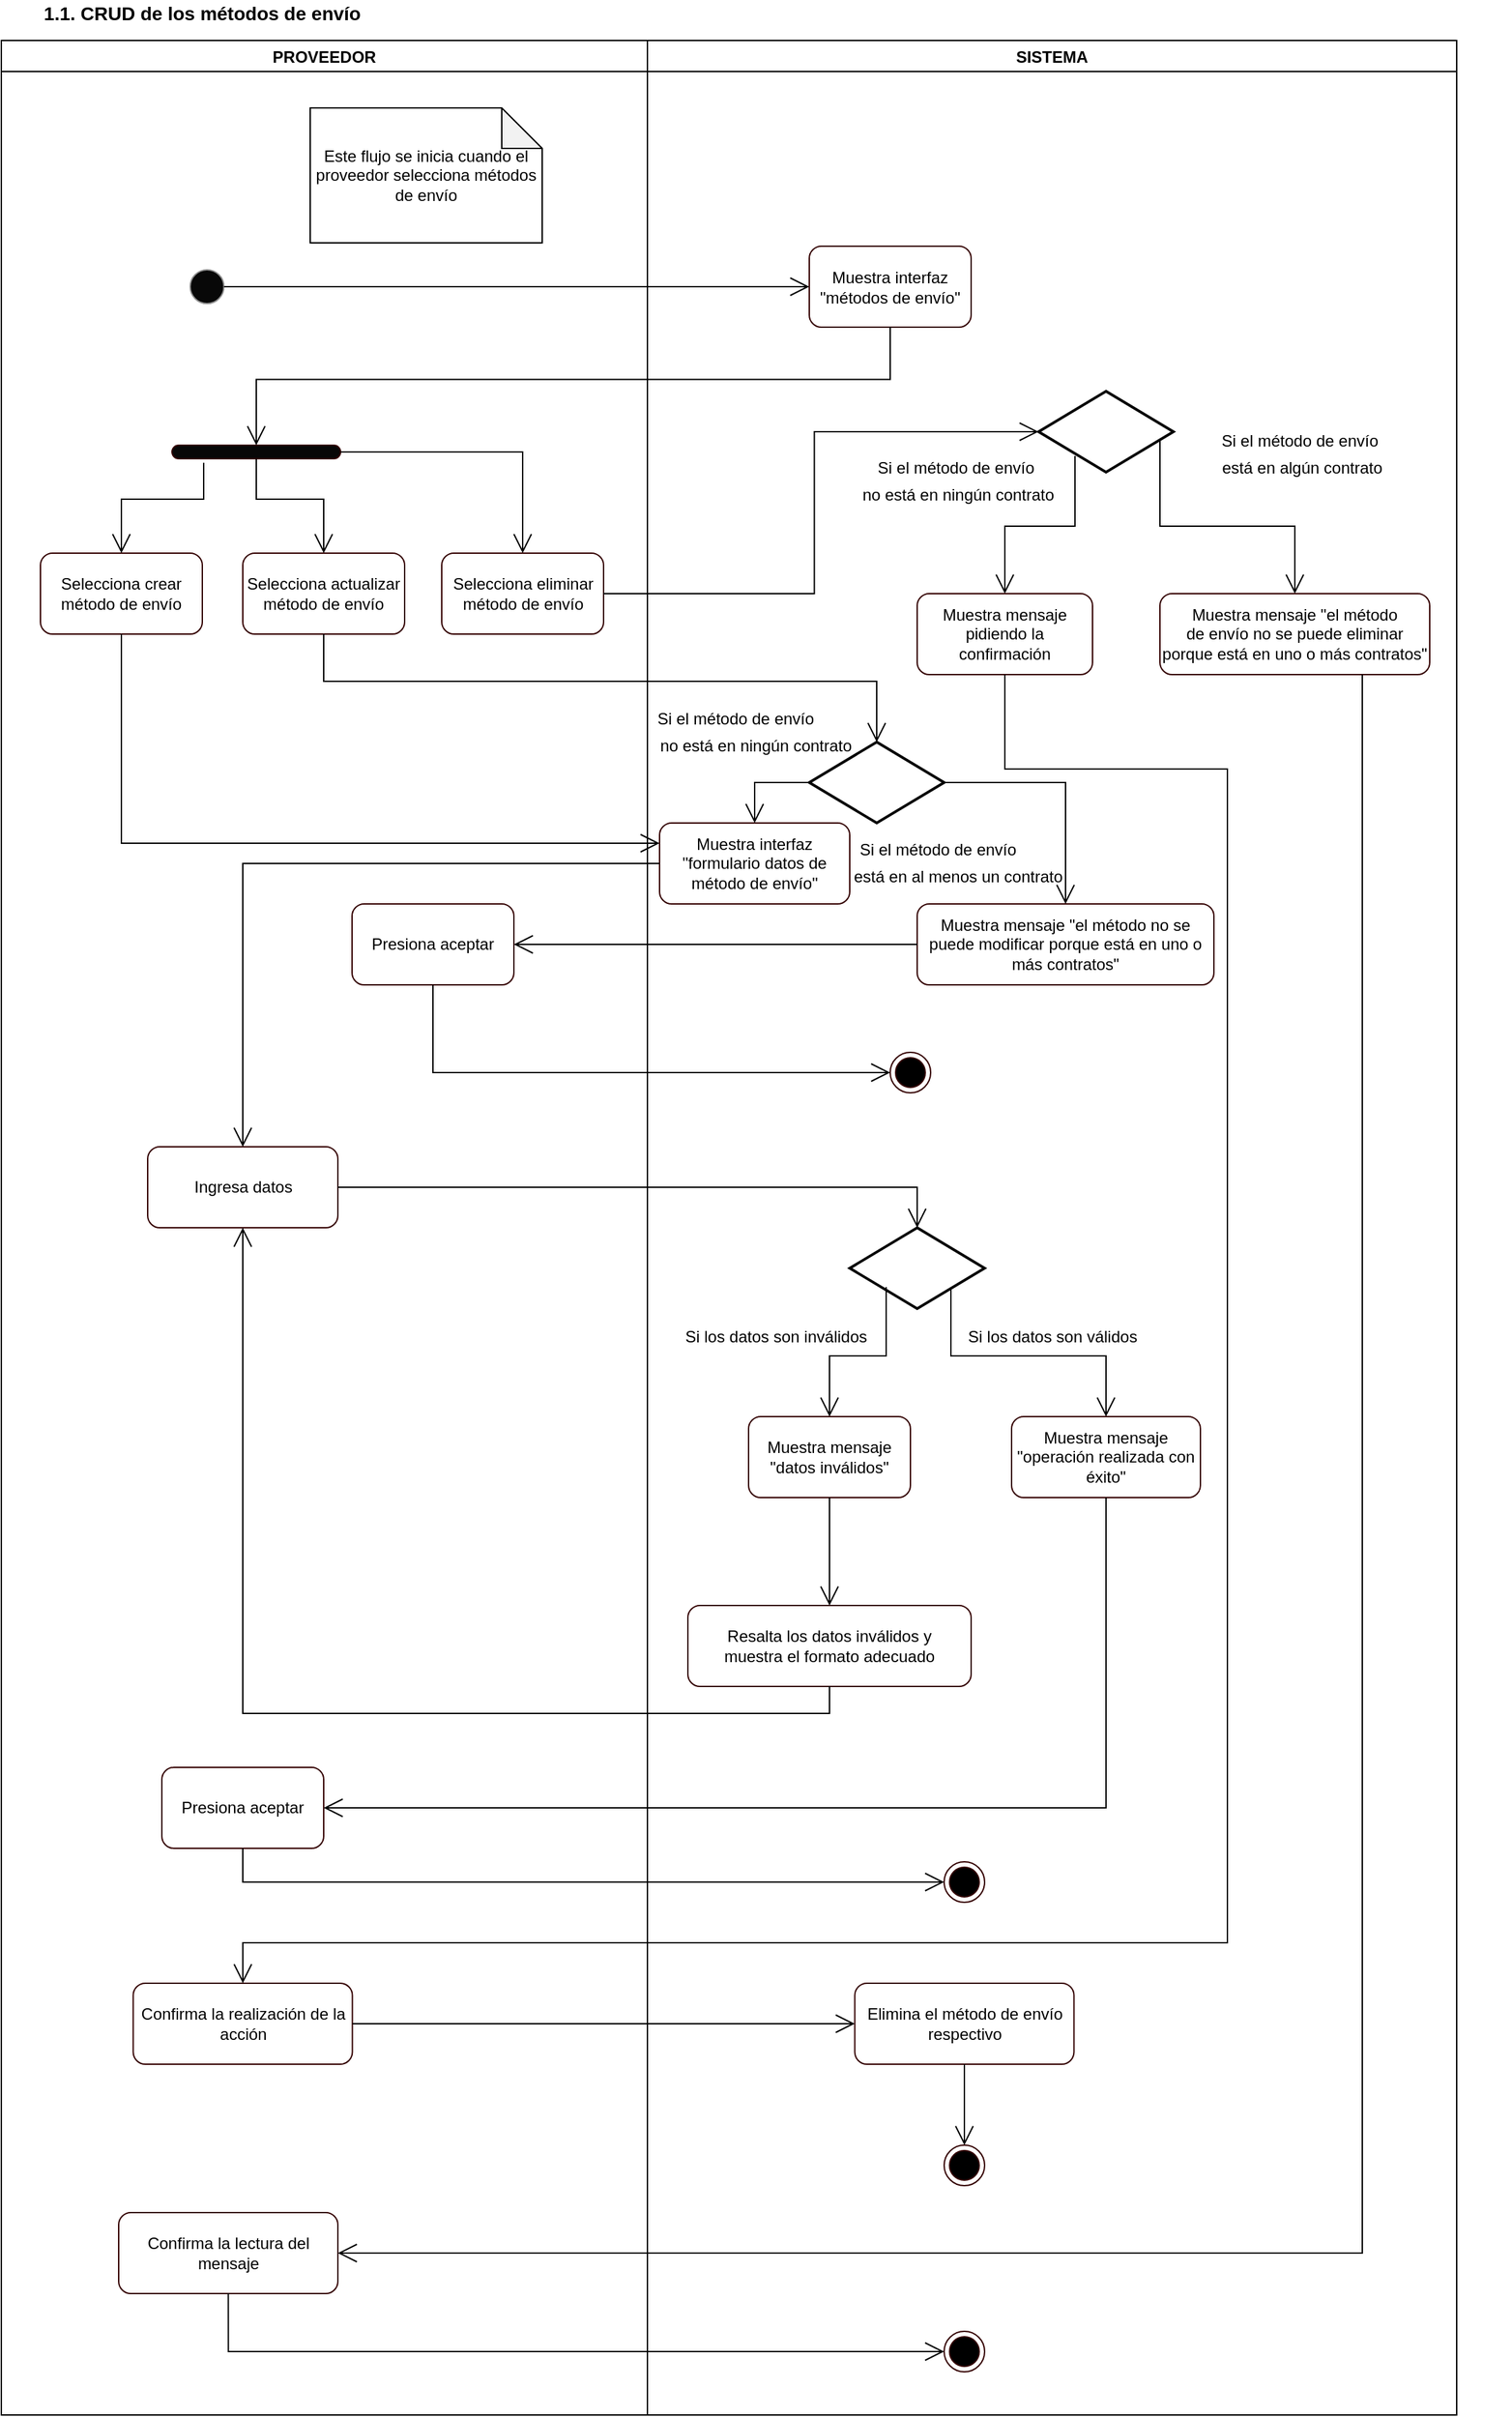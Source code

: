 <mxfile version="13.2.4" type="device"><diagram id="MT0bESdI1JiEAsve0kCm" name="Page-1"><mxGraphModel dx="2566" dy="11981" grid="1" gridSize="10" guides="1" tooltips="1" connect="1" arrows="1" fold="1" page="1" pageScale="1" pageWidth="827" pageHeight="1169" math="0" shadow="0"><root><mxCell id="0"/><mxCell id="1" parent="0"/><mxCell id="WYLuXknDr8wbcJytO-Wc-1" value="PROVEEDOR" style="swimlane;gradientColor=none;" parent="1" vertex="1"><mxGeometry x="41" y="-10480" width="479" height="1760" as="geometry"/></mxCell><mxCell id="WYLuXknDr8wbcJytO-Wc-3" value="" style="ellipse;whiteSpace=wrap;html=1;aspect=fixed;strokeColor=#919191;fillColor=#080808;gradientColor=none;" parent="WYLuXknDr8wbcJytO-Wc-1" vertex="1"><mxGeometry x="140" y="170" width="25" height="25" as="geometry"/></mxCell><mxCell id="WYLuXknDr8wbcJytO-Wc-22" value="Este flujo se inicia cuando el proveedor selecciona métodos de envío" style="shape=note;whiteSpace=wrap;html=1;backgroundOutline=1;darkOpacity=0.05;" parent="WYLuXknDr8wbcJytO-Wc-1" vertex="1"><mxGeometry x="229" y="50" width="172" height="100" as="geometry"/></mxCell><mxCell id="WYLuXknDr8wbcJytO-Wc-38" value="" style="group" parent="WYLuXknDr8wbcJytO-Wc-1" vertex="1" connectable="0"><mxGeometry x="29" y="300" width="417.5" height="270" as="geometry"/></mxCell><mxCell id="WYLuXknDr8wbcJytO-Wc-30" value="" style="group" parent="WYLuXknDr8wbcJytO-Wc-38" vertex="1" connectable="0"><mxGeometry width="417.5" height="140" as="geometry"/></mxCell><mxCell id="WYLuXknDr8wbcJytO-Wc-31" value="" style="rounded=1;whiteSpace=wrap;html=1;strokeColor=#330000;fillColor=#080808;gradientColor=none;arcSize=50;" parent="WYLuXknDr8wbcJytO-Wc-30" vertex="1"><mxGeometry x="97.5" width="125" height="10" as="geometry"/></mxCell><mxCell id="WYLuXknDr8wbcJytO-Wc-32" style="edgeStyle=orthogonalEdgeStyle;rounded=0;orthogonalLoop=1;jettySize=auto;html=1;exitX=0.5;exitY=0;exitDx=0;exitDy=0;entryX=0.188;entryY=1.3;entryDx=0;entryDy=0;entryPerimeter=0;startArrow=open;startFill=0;startSize=12;endArrow=none;endFill=0;endSize=12;targetPerimeterSpacing=0;" parent="WYLuXknDr8wbcJytO-Wc-30" source="WYLuXknDr8wbcJytO-Wc-33" target="WYLuXknDr8wbcJytO-Wc-31" edge="1"><mxGeometry relative="1" as="geometry"/></mxCell><mxCell id="WYLuXknDr8wbcJytO-Wc-33" value="Selecciona crear método de envío" style="rounded=1;whiteSpace=wrap;html=1;strokeColor=#330000;fillColor=#FFFFFF;gradientColor=none;" parent="WYLuXknDr8wbcJytO-Wc-30" vertex="1"><mxGeometry y="80" width="120" height="60" as="geometry"/></mxCell><mxCell id="WYLuXknDr8wbcJytO-Wc-34" style="edgeStyle=orthogonalEdgeStyle;rounded=0;orthogonalLoop=1;jettySize=auto;html=1;exitX=0.5;exitY=0;exitDx=0;exitDy=0;entryX=0.5;entryY=1;entryDx=0;entryDy=0;startArrow=open;startFill=0;startSize=12;endArrow=none;endFill=0;endSize=12;targetPerimeterSpacing=0;" parent="WYLuXknDr8wbcJytO-Wc-30" source="WYLuXknDr8wbcJytO-Wc-35" target="WYLuXknDr8wbcJytO-Wc-31" edge="1"><mxGeometry relative="1" as="geometry"/></mxCell><mxCell id="WYLuXknDr8wbcJytO-Wc-35" value="Selecciona actualizar método de envío" style="rounded=1;whiteSpace=wrap;html=1;strokeColor=#330000;fillColor=#FFFFFF;gradientColor=none;" parent="WYLuXknDr8wbcJytO-Wc-30" vertex="1"><mxGeometry x="150" y="80" width="120" height="60" as="geometry"/></mxCell><mxCell id="WYLuXknDr8wbcJytO-Wc-36" style="edgeStyle=orthogonalEdgeStyle;rounded=0;orthogonalLoop=1;jettySize=auto;html=1;exitX=0.5;exitY=0;exitDx=0;exitDy=0;entryX=1;entryY=0.5;entryDx=0;entryDy=0;startArrow=open;startFill=0;startSize=12;endArrow=none;endFill=0;endSize=12;targetPerimeterSpacing=0;" parent="WYLuXknDr8wbcJytO-Wc-30" source="WYLuXknDr8wbcJytO-Wc-37" target="WYLuXknDr8wbcJytO-Wc-31" edge="1"><mxGeometry relative="1" as="geometry"/></mxCell><mxCell id="WYLuXknDr8wbcJytO-Wc-37" value="Selecciona eliminar método de envío" style="rounded=1;whiteSpace=wrap;html=1;strokeColor=#330000;fillColor=#FFFFFF;gradientColor=none;" parent="WYLuXknDr8wbcJytO-Wc-30" vertex="1"><mxGeometry x="297.5" y="80" width="120" height="60" as="geometry"/></mxCell><mxCell id="WYLuXknDr8wbcJytO-Wc-51" value="Ingresa datos" style="rounded=1;whiteSpace=wrap;html=1;strokeColor=#330000;fillColor=#FFFFFF;gradientColor=none;" parent="WYLuXknDr8wbcJytO-Wc-1" vertex="1"><mxGeometry x="108.5" y="820" width="141" height="60" as="geometry"/></mxCell><mxCell id="WYLuXknDr8wbcJytO-Wc-83" value="Confirma la realización de la acción" style="rounded=1;whiteSpace=wrap;html=1;strokeColor=#330000;fillColor=#FFFFFF;gradientColor=none;" parent="WYLuXknDr8wbcJytO-Wc-1" vertex="1"><mxGeometry x="97.75" y="1440" width="162.5" height="60" as="geometry"/></mxCell><mxCell id="WYLuXknDr8wbcJytO-Wc-90" value="Confirma la lectura del mensaje" style="rounded=1;whiteSpace=wrap;html=1;strokeColor=#330000;fillColor=#FFFFFF;gradientColor=none;" parent="WYLuXknDr8wbcJytO-Wc-1" vertex="1"><mxGeometry x="87" y="1610" width="162.5" height="60" as="geometry"/></mxCell><mxCell id="WYLuXknDr8wbcJytO-Wc-95" value="Presiona aceptar" style="rounded=1;whiteSpace=wrap;html=1;strokeColor=#330000;fillColor=#FFFFFF;gradientColor=none;" parent="WYLuXknDr8wbcJytO-Wc-1" vertex="1"><mxGeometry x="119" y="1280" width="120" height="60" as="geometry"/></mxCell><mxCell id="WYLuXknDr8wbcJytO-Wc-129" value="Presiona aceptar" style="rounded=1;whiteSpace=wrap;html=1;strokeColor=#330000;fillColor=#FFFFFF;gradientColor=none;" parent="WYLuXknDr8wbcJytO-Wc-1" vertex="1"><mxGeometry x="260" y="640" width="120" height="60" as="geometry"/></mxCell><mxCell id="WYLuXknDr8wbcJytO-Wc-13" value="SISTEMA" style="swimlane;gradientColor=none;" parent="1" vertex="1"><mxGeometry x="520" y="-10480" width="600" height="1760" as="geometry"/></mxCell><mxCell id="WYLuXknDr8wbcJytO-Wc-23" value="Muestra interfaz &quot;métodos de envío&quot;" style="rounded=1;whiteSpace=wrap;html=1;strokeColor=#330000;fillColor=#FFFFFF;gradientColor=none;" parent="WYLuXknDr8wbcJytO-Wc-13" vertex="1"><mxGeometry x="120" y="152.5" width="120" height="60" as="geometry"/></mxCell><mxCell id="WYLuXknDr8wbcJytO-Wc-63" value="" style="group" parent="WYLuXknDr8wbcJytO-Wc-13" vertex="1" connectable="0"><mxGeometry x="20" y="880" width="470" height="340" as="geometry"/></mxCell><mxCell id="WYLuXknDr8wbcJytO-Wc-54" value="" style="strokeWidth=2;html=1;shape=mxgraph.flowchart.decision;whiteSpace=wrap;fillColor=#FFFFFF;gradientColor=none;" parent="WYLuXknDr8wbcJytO-Wc-63" vertex="1"><mxGeometry x="130" width="100" height="60" as="geometry"/></mxCell><mxCell id="WYLuXknDr8wbcJytO-Wc-55" style="edgeStyle=orthogonalEdgeStyle;rounded=0;orthogonalLoop=1;jettySize=auto;html=1;exitX=0.5;exitY=0;exitDx=0;exitDy=0;entryX=0.27;entryY=0.733;entryDx=0;entryDy=0;entryPerimeter=0;startArrow=open;startFill=0;startSize=12;endArrow=none;endFill=0;endSize=12;targetPerimeterSpacing=0;" parent="WYLuXknDr8wbcJytO-Wc-63" source="WYLuXknDr8wbcJytO-Wc-56" target="WYLuXknDr8wbcJytO-Wc-54" edge="1"><mxGeometry relative="1" as="geometry"/></mxCell><mxCell id="WYLuXknDr8wbcJytO-Wc-56" value="Muestra mensaje &quot;datos inválidos&quot;" style="rounded=1;whiteSpace=wrap;html=1;strokeColor=#330000;fillColor=#FFFFFF;gradientColor=none;" parent="WYLuXknDr8wbcJytO-Wc-63" vertex="1"><mxGeometry x="55" y="140" width="120" height="60" as="geometry"/></mxCell><mxCell id="WYLuXknDr8wbcJytO-Wc-57" style="edgeStyle=orthogonalEdgeStyle;rounded=0;orthogonalLoop=1;jettySize=auto;html=1;exitX=0.5;exitY=0;exitDx=0;exitDy=0;entryX=0.75;entryY=0.75;entryDx=0;entryDy=0;entryPerimeter=0;startArrow=open;startFill=0;startSize=12;endArrow=none;endFill=0;endSize=12;targetPerimeterSpacing=0;" parent="WYLuXknDr8wbcJytO-Wc-63" source="WYLuXknDr8wbcJytO-Wc-58" target="WYLuXknDr8wbcJytO-Wc-54" edge="1"><mxGeometry relative="1" as="geometry"/></mxCell><mxCell id="WYLuXknDr8wbcJytO-Wc-58" value="Muestra mensaje &quot;operación realizada con éxito&quot;" style="rounded=1;whiteSpace=wrap;html=1;strokeColor=#330000;fillColor=#FFFFFF;gradientColor=none;" parent="WYLuXknDr8wbcJytO-Wc-63" vertex="1"><mxGeometry x="250" y="140" width="140" height="60" as="geometry"/></mxCell><mxCell id="WYLuXknDr8wbcJytO-Wc-59" value="Si los datos son válidos" style="text;html=1;align=center;verticalAlign=middle;resizable=0;points=[];autosize=1;" parent="WYLuXknDr8wbcJytO-Wc-63" vertex="1"><mxGeometry x="210" y="71" width="140" height="20" as="geometry"/></mxCell><mxCell id="WYLuXknDr8wbcJytO-Wc-60" value="Si los datos son inválidos" style="text;html=1;align=center;verticalAlign=middle;resizable=0;points=[];autosize=1;" parent="WYLuXknDr8wbcJytO-Wc-63" vertex="1"><mxGeometry y="71" width="150" height="20" as="geometry"/></mxCell><mxCell id="WYLuXknDr8wbcJytO-Wc-61" style="edgeStyle=orthogonalEdgeStyle;rounded=0;orthogonalLoop=1;jettySize=auto;html=1;exitX=0.5;exitY=0;exitDx=0;exitDy=0;entryX=0.5;entryY=1;entryDx=0;entryDy=0;startArrow=open;startFill=0;startSize=12;endArrow=none;endFill=0;endSize=12;targetPerimeterSpacing=0;" parent="WYLuXknDr8wbcJytO-Wc-63" source="WYLuXknDr8wbcJytO-Wc-62" target="WYLuXknDr8wbcJytO-Wc-56" edge="1"><mxGeometry relative="1" as="geometry"/></mxCell><mxCell id="WYLuXknDr8wbcJytO-Wc-62" value="Resalta los datos inválidos y&lt;br/&gt;muestra el formato adecuado" style="rounded=1;whiteSpace=wrap;html=1;strokeColor=#330000;fillColor=#FFFFFF;gradientColor=none;" parent="WYLuXknDr8wbcJytO-Wc-63" vertex="1"><mxGeometry x="10" y="280" width="210" height="60" as="geometry"/></mxCell><mxCell id="WYLuXknDr8wbcJytO-Wc-81" value="" style="group" parent="WYLuXknDr8wbcJytO-Wc-13" vertex="1" connectable="0"><mxGeometry x="110" y="260" width="530" height="210" as="geometry"/></mxCell><mxCell id="WYLuXknDr8wbcJytO-Wc-75" value="" style="strokeWidth=2;html=1;shape=mxgraph.flowchart.decision;whiteSpace=wrap;fillColor=#FFFFFF;gradientColor=none;" parent="WYLuXknDr8wbcJytO-Wc-81" vertex="1"><mxGeometry x="180" width="100" height="60" as="geometry"/></mxCell><mxCell id="WYLuXknDr8wbcJytO-Wc-76" style="edgeStyle=orthogonalEdgeStyle;rounded=0;orthogonalLoop=1;jettySize=auto;html=1;exitX=0.5;exitY=0;exitDx=0;exitDy=0;entryX=0.27;entryY=0.8;entryDx=0;entryDy=0;entryPerimeter=0;startArrow=open;startFill=0;startSize=12;endArrow=none;endFill=0;endSize=12;targetPerimeterSpacing=0;" parent="WYLuXknDr8wbcJytO-Wc-81" source="WYLuXknDr8wbcJytO-Wc-77" target="WYLuXknDr8wbcJytO-Wc-75" edge="1"><mxGeometry relative="1" as="geometry"/></mxCell><mxCell id="WYLuXknDr8wbcJytO-Wc-77" value="Muestra mensaje pidiendo la&lt;br/&gt;confirmación" style="rounded=1;whiteSpace=wrap;html=1;strokeColor=#330000;fillColor=#FFFFFF;gradientColor=none;" parent="WYLuXknDr8wbcJytO-Wc-81" vertex="1"><mxGeometry x="90" y="150" width="130" height="60" as="geometry"/></mxCell><mxCell id="WYLuXknDr8wbcJytO-Wc-78" style="edgeStyle=orthogonalEdgeStyle;rounded=0;orthogonalLoop=1;jettySize=auto;html=1;exitX=0.5;exitY=0;exitDx=0;exitDy=0;startArrow=open;startFill=0;startSize=12;endArrow=none;endFill=0;endSize=12;targetPerimeterSpacing=0;entryX=0.9;entryY=0.583;entryDx=0;entryDy=0;entryPerimeter=0;" parent="WYLuXknDr8wbcJytO-Wc-81" source="WYLuXknDr8wbcJytO-Wc-79" target="WYLuXknDr8wbcJytO-Wc-75" edge="1"><mxGeometry relative="1" as="geometry"><mxPoint x="-720" y="5110" as="targetPoint"/></mxGeometry></mxCell><mxCell id="WYLuXknDr8wbcJytO-Wc-79" value="Muestra mensaje &quot;el método&lt;br&gt;de envío no se puede eliminar&lt;br&gt;porque está en uno o más contratos&quot;" style="rounded=1;whiteSpace=wrap;html=1;strokeColor=#330000;fillColor=#FFFFFF;gradientColor=none;" parent="WYLuXknDr8wbcJytO-Wc-81" vertex="1"><mxGeometry x="270" y="150" width="200" height="60" as="geometry"/></mxCell><mxCell id="WYLuXknDr8wbcJytO-Wc-80" value="Si el método de envío&amp;nbsp;" style="text;html=1;align=center;verticalAlign=middle;resizable=0;points=[];autosize=1;" parent="WYLuXknDr8wbcJytO-Wc-81" vertex="1"><mxGeometry x="310" y="27" width="130" height="20" as="geometry"/></mxCell><mxCell id="WYLuXknDr8wbcJytO-Wc-102" value="Si el método de envío&amp;nbsp;" style="text;align=center;verticalAlign=middle;resizable=0;points=[];autosize=1;html=1;" parent="WYLuXknDr8wbcJytO-Wc-81" vertex="1"><mxGeometry x="55" y="47" width="130" height="20" as="geometry"/></mxCell><mxCell id="WYLuXknDr8wbcJytO-Wc-105" value="no está en ningún contrato" style="text;html=1;align=center;verticalAlign=middle;resizable=0;points=[];autosize=1;" parent="WYLuXknDr8wbcJytO-Wc-81" vertex="1"><mxGeometry x="40" y="67" width="160" height="20" as="geometry"/></mxCell><mxCell id="WYLuXknDr8wbcJytO-Wc-127" value="está en algún contrato" style="text;html=1;align=center;verticalAlign=middle;resizable=0;points=[];autosize=1;" parent="WYLuXknDr8wbcJytO-Wc-81" vertex="1"><mxGeometry x="310" y="47" width="130" height="20" as="geometry"/></mxCell><mxCell id="WYLuXknDr8wbcJytO-Wc-85" value="" style="group" parent="WYLuXknDr8wbcJytO-Wc-13" vertex="1" connectable="0"><mxGeometry x="153.75" y="1440" width="162.5" height="150" as="geometry"/></mxCell><mxCell id="WYLuXknDr8wbcJytO-Wc-86" value="Elimina el método de envío&lt;br/&gt;respectivo&lt;br/&gt;" style="rounded=1;whiteSpace=wrap;html=1;strokeColor=#330000;fillColor=#FFFFFF;gradientColor=none;" parent="WYLuXknDr8wbcJytO-Wc-85" vertex="1"><mxGeometry width="162.5" height="60" as="geometry"/></mxCell><mxCell id="WYLuXknDr8wbcJytO-Wc-87" style="edgeStyle=orthogonalEdgeStyle;rounded=0;orthogonalLoop=1;jettySize=auto;html=1;exitX=0.5;exitY=0;exitDx=0;exitDy=0;entryX=0.5;entryY=1;entryDx=0;entryDy=0;startArrow=open;startFill=0;startSize=12;endArrow=none;endFill=0;endSize=12;targetPerimeterSpacing=0;" parent="WYLuXknDr8wbcJytO-Wc-85" source="WYLuXknDr8wbcJytO-Wc-88" target="WYLuXknDr8wbcJytO-Wc-86" edge="1"><mxGeometry relative="1" as="geometry"/></mxCell><mxCell id="WYLuXknDr8wbcJytO-Wc-88" value="" style="ellipse;html=1;shape=endState;fillColor=#000000;strokeColor=#330000;" parent="WYLuXknDr8wbcJytO-Wc-85" vertex="1"><mxGeometry x="66.25" y="120" width="30" height="30" as="geometry"/></mxCell><mxCell id="WYLuXknDr8wbcJytO-Wc-93" value="" style="ellipse;html=1;shape=endState;fillColor=#000000;strokeColor=#330000;" parent="WYLuXknDr8wbcJytO-Wc-13" vertex="1"><mxGeometry x="220" y="1698" width="30" height="30" as="geometry"/></mxCell><mxCell id="WYLuXknDr8wbcJytO-Wc-97" value="" style="ellipse;html=1;shape=endState;fillColor=#000000;strokeColor=#330000;" parent="WYLuXknDr8wbcJytO-Wc-13" vertex="1"><mxGeometry x="220" y="1350" width="30" height="30" as="geometry"/></mxCell><mxCell id="WYLuXknDr8wbcJytO-Wc-130" style="edgeStyle=orthogonalEdgeStyle;rounded=0;orthogonalLoop=1;jettySize=auto;html=1;exitX=1;exitY=0.5;exitDx=0;exitDy=0;exitPerimeter=0;endArrow=open;endFill=0;endSize=12;" parent="WYLuXknDr8wbcJytO-Wc-13" source="WYLuXknDr8wbcJytO-Wc-116" target="WYLuXknDr8wbcJytO-Wc-124" edge="1"><mxGeometry relative="1" as="geometry"/></mxCell><mxCell id="WYLuXknDr8wbcJytO-Wc-116" value="" style="strokeWidth=2;html=1;shape=mxgraph.flowchart.decision;whiteSpace=wrap;fillColor=#FFFFFF;gradientColor=none;" parent="WYLuXknDr8wbcJytO-Wc-13" vertex="1"><mxGeometry x="120" y="520" width="100" height="60" as="geometry"/></mxCell><mxCell id="WYLuXknDr8wbcJytO-Wc-124" value="Muestra mensaje &quot;el método no se puede modificar porque está en uno o más contratos&quot;" style="rounded=1;whiteSpace=wrap;html=1;strokeColor=#330000;fillColor=#FFFFFF;gradientColor=none;" parent="WYLuXknDr8wbcJytO-Wc-13" vertex="1"><mxGeometry x="200" y="640" width="220" height="60" as="geometry"/></mxCell><mxCell id="WYLuXknDr8wbcJytO-Wc-132" value="" style="group" parent="WYLuXknDr8wbcJytO-Wc-13" vertex="1" connectable="0"><mxGeometry x="150" y="590" width="165" height="40" as="geometry"/></mxCell><mxCell id="WYLuXknDr8wbcJytO-Wc-133" value="Si el método de envío" style="text;html=1;align=center;verticalAlign=middle;resizable=0;points=[];autosize=1;" parent="WYLuXknDr8wbcJytO-Wc-132" vertex="1"><mxGeometry width="130" height="20" as="geometry"/></mxCell><mxCell id="WYLuXknDr8wbcJytO-Wc-134" value="está en al menos un contrato" style="text;html=1;align=center;verticalAlign=middle;resizable=0;points=[];autosize=1;" parent="WYLuXknDr8wbcJytO-Wc-132" vertex="1"><mxGeometry x="-5" y="20" width="170" height="20" as="geometry"/></mxCell><mxCell id="WYLuXknDr8wbcJytO-Wc-135" value="" style="ellipse;html=1;shape=endState;fillColor=#000000;strokeColor=#330000;" parent="WYLuXknDr8wbcJytO-Wc-13" vertex="1"><mxGeometry x="180" y="750" width="30" height="30" as="geometry"/></mxCell><mxCell id="WYLuXknDr8wbcJytO-Wc-138" value="Muestra interfaz &quot;formulario datos de método de envío&quot;" style="rounded=1;whiteSpace=wrap;html=1;strokeColor=#330000;fillColor=#FFFFFF;gradientColor=none;" parent="WYLuXknDr8wbcJytO-Wc-13" vertex="1"><mxGeometry x="9" y="580" width="141" height="60" as="geometry"/></mxCell><mxCell id="WYLuXknDr8wbcJytO-Wc-122" style="edgeStyle=orthogonalEdgeStyle;rounded=0;orthogonalLoop=1;jettySize=auto;html=1;exitX=0;exitY=0.5;exitDx=0;exitDy=0;exitPerimeter=0;endArrow=open;endFill=0;endSize=12;" parent="WYLuXknDr8wbcJytO-Wc-13" source="WYLuXknDr8wbcJytO-Wc-116" target="WYLuXknDr8wbcJytO-Wc-138" edge="1"><mxGeometry relative="1" as="geometry"/></mxCell><mxCell id="WYLuXknDr8wbcJytO-Wc-123" value="" style="group" parent="WYLuXknDr8wbcJytO-Wc-13" vertex="1" connectable="0"><mxGeometry x="-0.5" y="493" width="160" height="40" as="geometry"/></mxCell><mxCell id="WYLuXknDr8wbcJytO-Wc-120" value="Si el método de envío" style="text;html=1;align=center;verticalAlign=middle;resizable=0;points=[];autosize=1;" parent="WYLuXknDr8wbcJytO-Wc-123" vertex="1"><mxGeometry width="130" height="20" as="geometry"/></mxCell><mxCell id="WYLuXknDr8wbcJytO-Wc-121" value="no está en ningún contrato" style="text;html=1;align=center;verticalAlign=middle;resizable=0;points=[];autosize=1;" parent="WYLuXknDr8wbcJytO-Wc-123" vertex="1"><mxGeometry y="20" width="160" height="20" as="geometry"/></mxCell><mxCell id="WYLuXknDr8wbcJytO-Wc-26" style="edgeStyle=orthogonalEdgeStyle;rounded=0;orthogonalLoop=1;jettySize=auto;html=1;exitX=1;exitY=0.5;exitDx=0;exitDy=0;entryX=0;entryY=0.5;entryDx=0;entryDy=0;endSize=12;endArrow=open;endFill=0;" parent="1" source="WYLuXknDr8wbcJytO-Wc-3" target="WYLuXknDr8wbcJytO-Wc-23" edge="1"><mxGeometry relative="1" as="geometry"/></mxCell><mxCell id="WYLuXknDr8wbcJytO-Wc-39" style="edgeStyle=orthogonalEdgeStyle;rounded=0;orthogonalLoop=1;jettySize=auto;html=1;exitX=0.5;exitY=1;exitDx=0;exitDy=0;entryX=0.5;entryY=0;entryDx=0;entryDy=0;endArrow=open;endFill=0;endSize=12;" parent="1" source="WYLuXknDr8wbcJytO-Wc-23" target="WYLuXknDr8wbcJytO-Wc-31" edge="1"><mxGeometry relative="1" as="geometry"/></mxCell><mxCell id="WYLuXknDr8wbcJytO-Wc-67" style="edgeStyle=orthogonalEdgeStyle;rounded=0;orthogonalLoop=1;jettySize=auto;html=1;exitX=1;exitY=0.5;exitDx=0;exitDy=0;endArrow=open;endFill=0;endSize=12;entryX=0.5;entryY=0;entryDx=0;entryDy=0;entryPerimeter=0;" parent="1" source="WYLuXknDr8wbcJytO-Wc-51" target="WYLuXknDr8wbcJytO-Wc-54" edge="1"><mxGeometry relative="1" as="geometry"><mxPoint x="690" y="-9819" as="targetPoint"/></mxGeometry></mxCell><mxCell id="WYLuXknDr8wbcJytO-Wc-71" style="edgeStyle=orthogonalEdgeStyle;rounded=0;orthogonalLoop=1;jettySize=auto;html=1;exitX=0.5;exitY=1;exitDx=0;exitDy=0;entryX=0.5;entryY=1;entryDx=0;entryDy=0;endArrow=open;endFill=0;endSize=12;" parent="1" source="WYLuXknDr8wbcJytO-Wc-62" target="WYLuXknDr8wbcJytO-Wc-51" edge="1"><mxGeometry relative="1" as="geometry"><mxPoint x="290.5" y="-9460" as="targetPoint"/></mxGeometry></mxCell><mxCell id="WYLuXknDr8wbcJytO-Wc-82" style="edgeStyle=orthogonalEdgeStyle;rounded=0;orthogonalLoop=1;jettySize=auto;html=1;exitX=1;exitY=0.5;exitDx=0;exitDy=0;entryX=0;entryY=0.5;entryDx=0;entryDy=0;entryPerimeter=0;endArrow=open;endFill=0;endSize=12;" parent="1" source="WYLuXknDr8wbcJytO-Wc-37" target="WYLuXknDr8wbcJytO-Wc-75" edge="1"><mxGeometry relative="1" as="geometry"/></mxCell><mxCell id="WYLuXknDr8wbcJytO-Wc-89" style="edgeStyle=orthogonalEdgeStyle;rounded=0;orthogonalLoop=1;jettySize=auto;html=1;exitX=1;exitY=0.5;exitDx=0;exitDy=0;entryX=0;entryY=0.5;entryDx=0;entryDy=0;endArrow=open;endFill=0;endSize=12;" parent="1" source="WYLuXknDr8wbcJytO-Wc-83" target="WYLuXknDr8wbcJytO-Wc-86" edge="1"><mxGeometry relative="1" as="geometry"/></mxCell><mxCell id="WYLuXknDr8wbcJytO-Wc-94" style="edgeStyle=orthogonalEdgeStyle;rounded=0;orthogonalLoop=1;jettySize=auto;html=1;exitX=0.5;exitY=1;exitDx=0;exitDy=0;entryX=0;entryY=0.5;entryDx=0;entryDy=0;endArrow=open;endFill=0;endSize=12;" parent="1" source="WYLuXknDr8wbcJytO-Wc-90" target="WYLuXknDr8wbcJytO-Wc-93" edge="1"><mxGeometry relative="1" as="geometry"/></mxCell><mxCell id="WYLuXknDr8wbcJytO-Wc-96" style="edgeStyle=orthogonalEdgeStyle;rounded=0;orthogonalLoop=1;jettySize=auto;html=1;exitX=0.5;exitY=1;exitDx=0;exitDy=0;entryX=1;entryY=0.5;entryDx=0;entryDy=0;endArrow=open;endFill=0;endSize=12;" parent="1" source="WYLuXknDr8wbcJytO-Wc-58" target="WYLuXknDr8wbcJytO-Wc-95" edge="1"><mxGeometry relative="1" as="geometry"/></mxCell><mxCell id="WYLuXknDr8wbcJytO-Wc-98" style="edgeStyle=orthogonalEdgeStyle;rounded=0;orthogonalLoop=1;jettySize=auto;html=1;exitX=0.5;exitY=1;exitDx=0;exitDy=0;entryX=0;entryY=0.5;entryDx=0;entryDy=0;endArrow=open;endFill=0;endSize=12;" parent="1" source="WYLuXknDr8wbcJytO-Wc-95" target="WYLuXknDr8wbcJytO-Wc-97" edge="1"><mxGeometry relative="1" as="geometry"/></mxCell><mxCell id="WYLuXknDr8wbcJytO-Wc-100" style="edgeStyle=orthogonalEdgeStyle;rounded=0;orthogonalLoop=1;jettySize=auto;html=1;exitX=0.75;exitY=1;exitDx=0;exitDy=0;entryX=1;entryY=0.5;entryDx=0;entryDy=0;endArrow=open;endFill=0;endSize=12;" parent="1" source="WYLuXknDr8wbcJytO-Wc-79" target="WYLuXknDr8wbcJytO-Wc-90" edge="1"><mxGeometry relative="1" as="geometry"/></mxCell><mxCell id="WYLuXknDr8wbcJytO-Wc-101" style="edgeStyle=orthogonalEdgeStyle;rounded=0;orthogonalLoop=1;jettySize=auto;html=1;exitX=0.5;exitY=1;exitDx=0;exitDy=0;endArrow=open;endFill=0;endSize=12;" parent="1" source="WYLuXknDr8wbcJytO-Wc-77" target="WYLuXknDr8wbcJytO-Wc-83" edge="1"><mxGeometry relative="1" as="geometry"><Array as="points"><mxPoint x="785" y="-9940"/><mxPoint x="950" y="-9940"/><mxPoint x="950" y="-9070"/></Array></mxGeometry></mxCell><mxCell id="WYLuXknDr8wbcJytO-Wc-28" style="edgeStyle=orthogonalEdgeStyle;rounded=0;orthogonalLoop=1;jettySize=auto;html=1;exitX=0.5;exitY=0;exitDx=0;exitDy=0;startArrow=open;startFill=0;startSize=12;endArrow=none;endFill=0;endSize=12;targetPerimeterSpacing=0;exitPerimeter=0;" parent="1" source="WYLuXknDr8wbcJytO-Wc-116" target="WYLuXknDr8wbcJytO-Wc-35" edge="1"><mxGeometry relative="1" as="geometry"><mxPoint x="230" y="-9920" as="sourcePoint"/></mxGeometry></mxCell><mxCell id="WYLuXknDr8wbcJytO-Wc-131" style="edgeStyle=orthogonalEdgeStyle;rounded=0;orthogonalLoop=1;jettySize=auto;html=1;exitX=0;exitY=0.5;exitDx=0;exitDy=0;entryX=1;entryY=0.5;entryDx=0;entryDy=0;endArrow=open;endFill=0;endSize=12;" parent="1" source="WYLuXknDr8wbcJytO-Wc-124" target="WYLuXknDr8wbcJytO-Wc-129" edge="1"><mxGeometry relative="1" as="geometry"/></mxCell><mxCell id="WYLuXknDr8wbcJytO-Wc-136" style="edgeStyle=orthogonalEdgeStyle;rounded=0;orthogonalLoop=1;jettySize=auto;html=1;exitX=0.5;exitY=1;exitDx=0;exitDy=0;entryX=0;entryY=0.5;entryDx=0;entryDy=0;endArrow=open;endFill=0;endSize=12;" parent="1" source="WYLuXknDr8wbcJytO-Wc-129" target="WYLuXknDr8wbcJytO-Wc-135" edge="1"><mxGeometry relative="1" as="geometry"/></mxCell><mxCell id="WYLuXknDr8wbcJytO-Wc-140" style="edgeStyle=orthogonalEdgeStyle;rounded=0;orthogonalLoop=1;jettySize=auto;html=1;exitX=0;exitY=0.5;exitDx=0;exitDy=0;endArrow=open;endFill=0;endSize=12;" parent="1" source="WYLuXknDr8wbcJytO-Wc-138" target="WYLuXknDr8wbcJytO-Wc-51" edge="1"><mxGeometry relative="1" as="geometry"/></mxCell><mxCell id="WYLuXknDr8wbcJytO-Wc-141" style="edgeStyle=orthogonalEdgeStyle;rounded=0;orthogonalLoop=1;jettySize=auto;html=1;exitX=0.5;exitY=1;exitDx=0;exitDy=0;entryX=0;entryY=0.25;entryDx=0;entryDy=0;endArrow=open;endFill=0;endSize=12;" parent="1" source="WYLuXknDr8wbcJytO-Wc-33" target="WYLuXknDr8wbcJytO-Wc-138" edge="1"><mxGeometry relative="1" as="geometry"/></mxCell><mxCell id="byMG4RZvLyZcjxgRWaCp-1" value="1.1. CRUD de los métodos de envío" style="text;html=1;strokeColor=none;fillColor=none;align=center;verticalAlign=middle;whiteSpace=wrap;rounded=0;fontFamily=Arial;fontStyle=1;fontSize=14;" vertex="1" parent="1"><mxGeometry x="60" y="-10510" width="260" height="20" as="geometry"/></mxCell></root></mxGraphModel></diagram></mxfile>